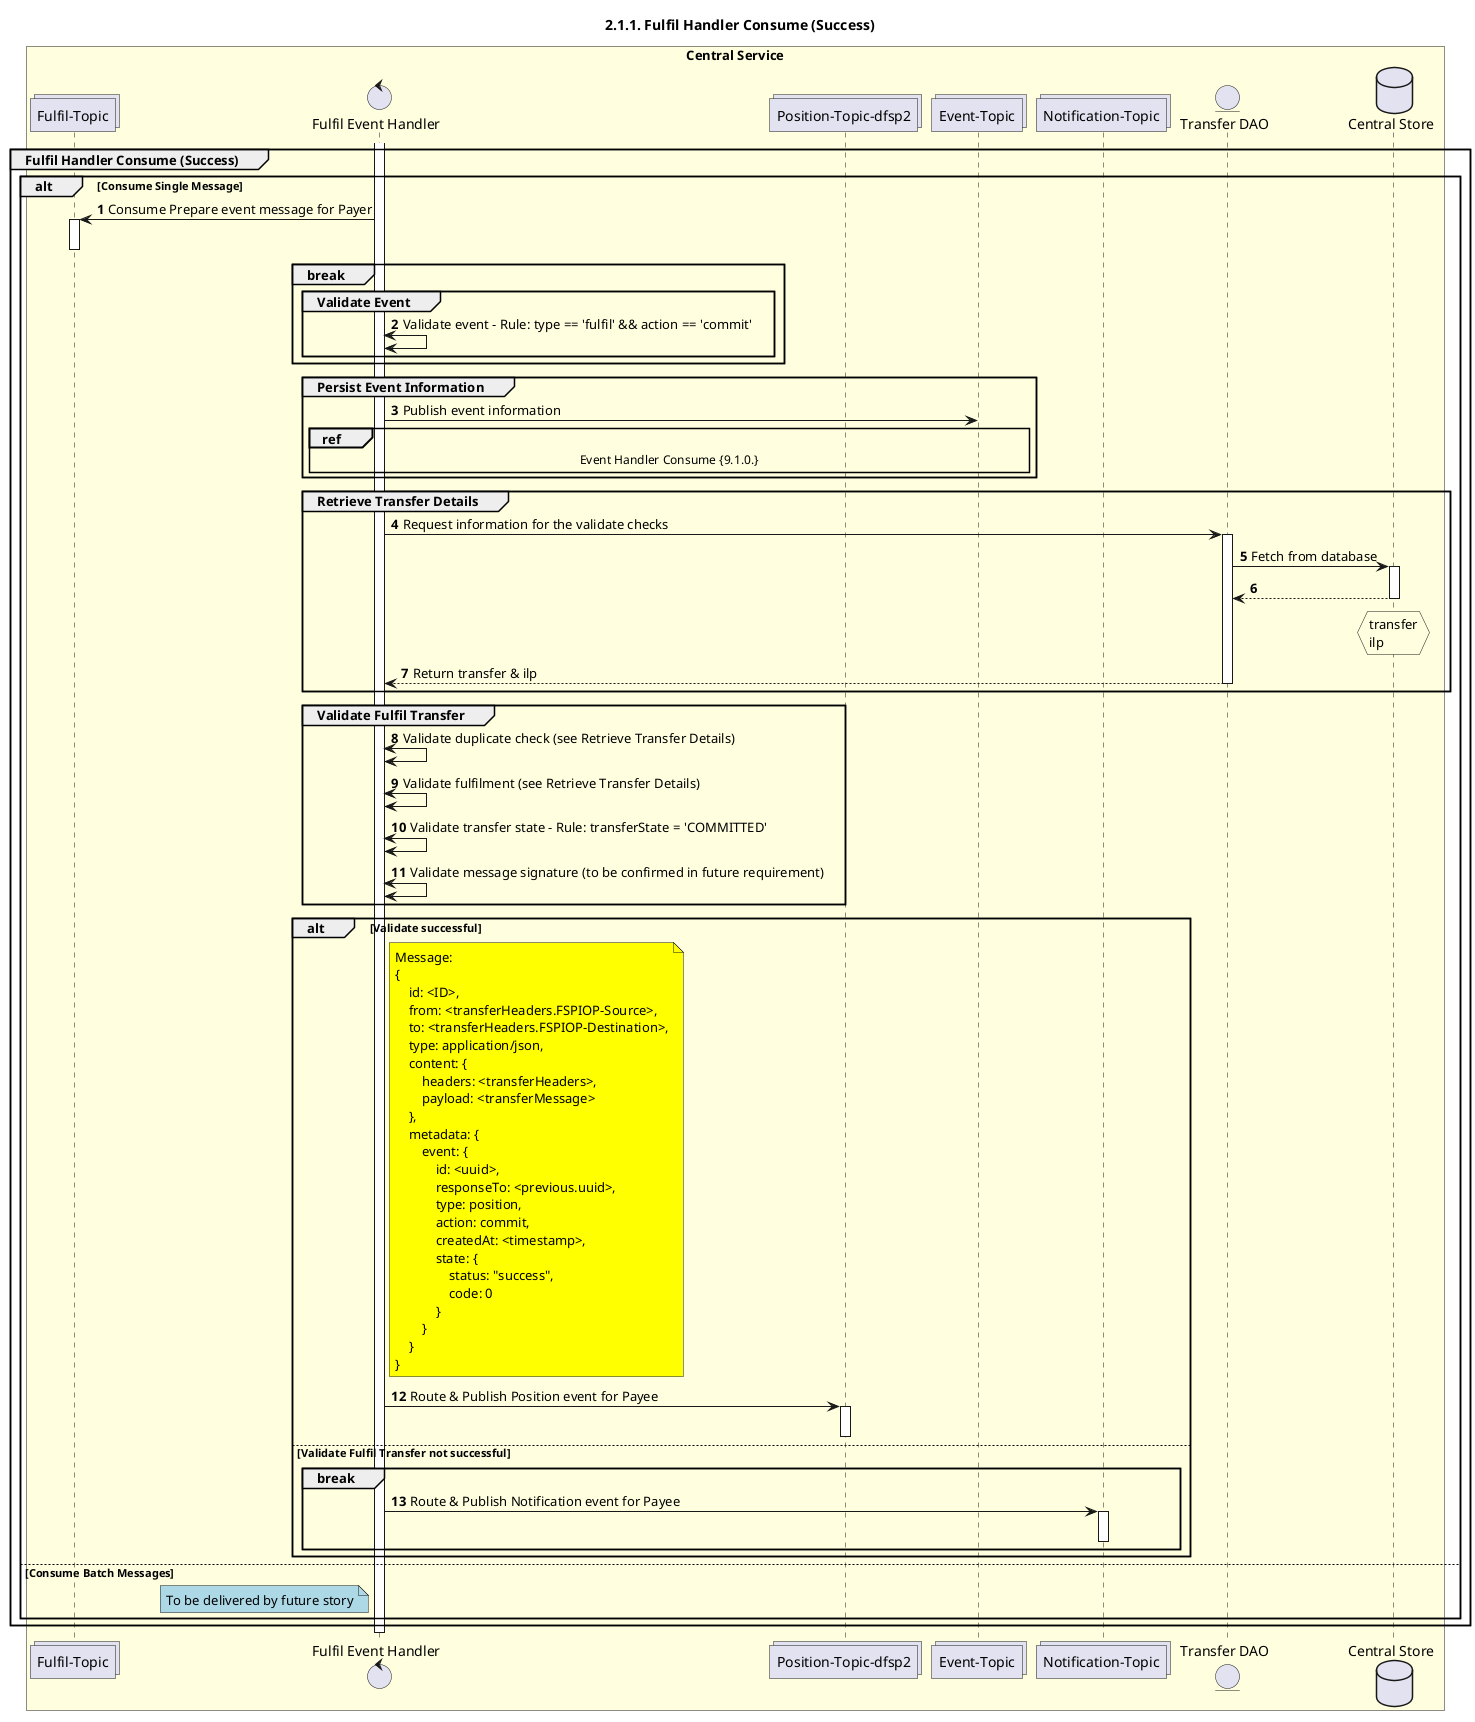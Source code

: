 @startuml
' declate title
title 2.1.1. Fulfil Handler Consume (Success)

autonumber

' Actor Keys:
'   boundary - APIs/Interfaces, etc
'   collections - Kafka Topics
'   control - Kafka Consumers
'   entity - Database Access Objects
'   database - Database Persistance Store

' declare actors
collections "Fulfil-Topic" as TOPIC_FULFIL
control "Fulfil Event Handler" as FULF_HANDLER
collections "Event-Topic" as TOPIC_EVENT
collections "Position-Topic-dfsp2" as TOPIC_POSITION_DFSP2
collections "Notification-Topic" as TOPIC_NOTIFICATIONS
entity "Transfer DAO" as TRANS_DAO
database "Central Store" as DB

box "Central Service" #LightYellow
    participant TOPIC_FULFIL
    participant FULF_HANDLER
    participant TOPIC_POSITION_DFSP2
    participant TOPIC_EVENT
    participant TOPIC_NOTIFICATIONS
    participant TRANS_DAO
    participant DB
end box

' start flow
activate FULF_HANDLER
group Fulfil Handler Consume (Success)
    alt Consume Single Message
        TOPIC_FULFIL <- FULF_HANDLER: Consume Prepare event message for Payer
        activate TOPIC_FULFIL
        deactivate TOPIC_FULFIL

        break
            group Validate Event
                FULF_HANDLER <-> FULF_HANDLER: Validate event - Rule: type == 'fulfil' && action == 'commit'
            end
        end

        group Persist Event Information
            FULF_HANDLER -> TOPIC_EVENT: Publish event information
	        ref over FULF_HANDLER, TOPIC_EVENT :  Event Handler Consume {9.1.0.} 
        end

        group Retrieve Transfer Details
            FULF_HANDLER -> TRANS_DAO: Request information for the validate checks
            activate TRANS_DAO
            TRANS_DAO -> DB: Fetch from database
            activate DB
            DB --> TRANS_DAO
            deactivate DB
            hnote over DB #lightyellow
                transfer
                ilp
            end note
            FULF_HANDLER <-- TRANS_DAO: Return transfer & ilp
            deactivate TRANS_DAO
        end

        group Validate Fulfil Transfer
            FULF_HANDLER <-> FULF_HANDLER: Validate duplicate check (see Retrieve Transfer Details)
            FULF_HANDLER <-> FULF_HANDLER: Validate fulfilment (see Retrieve Transfer Details)
            FULF_HANDLER <-> FULF_HANDLER: Validate transfer state - Rule: transferState = 'COMMITTED'
            FULF_HANDLER <-> FULF_HANDLER: Validate message signature (to be confirmed in future requirement)
        end

        alt Validate successful
            note right of FULF_HANDLER #yellow
                Message:
                {
                    id: <ID>,
                    from: <transferHeaders.FSPIOP-Source>,
                    to: <transferHeaders.FSPIOP-Destination>,
                    type: application/json,
                    content: {
                        headers: <transferHeaders>,
                        payload: <transferMessage>
                    },
                    metadata: {
                        event: {
                            id: <uuid>,
                            responseTo: <previous.uuid>,
                            type: position,
                            action: commit,
                            createdAt: <timestamp>,
                            state: {
                                status: "success",
                                code: 0
                            }
                        }
                    }
                }
            end note
            FULF_HANDLER -> TOPIC_POSITION_DFSP2: Route & Publish Position event for Payee
            activate TOPIC_POSITION_DFSP2
            deactivate TOPIC_POSITION_DFSP2
        else Validate Fulfil Transfer not successful
            break
                FULF_HANDLER -> TOPIC_NOTIFICATIONS: Route & Publish Notification event for Payee
                activate TOPIC_NOTIFICATIONS
                deactivate TOPIC_NOTIFICATIONS
            end
        end

    else Consume Batch Messages
        note left of FULF_HANDLER #lightblue
            To be delivered by future story
        end note
    end
end
deactivate FULF_HANDLER
@enduml

